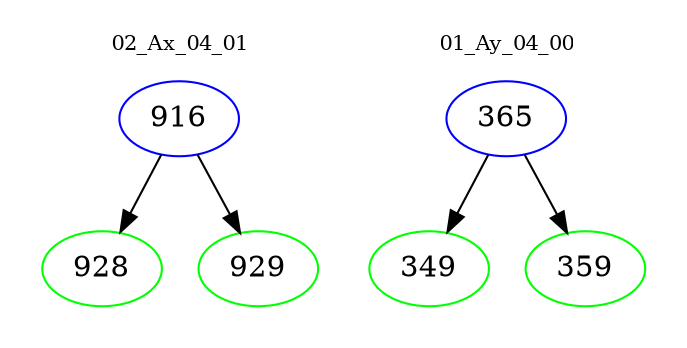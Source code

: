 digraph{
subgraph cluster_0 {
color = white
label = "02_Ax_04_01";
fontsize=10;
T0_916 [label="916", color="blue"]
T0_916 -> T0_928 [color="black"]
T0_928 [label="928", color="green"]
T0_916 -> T0_929 [color="black"]
T0_929 [label="929", color="green"]
}
subgraph cluster_1 {
color = white
label = "01_Ay_04_00";
fontsize=10;
T1_365 [label="365", color="blue"]
T1_365 -> T1_349 [color="black"]
T1_349 [label="349", color="green"]
T1_365 -> T1_359 [color="black"]
T1_359 [label="359", color="green"]
}
}
